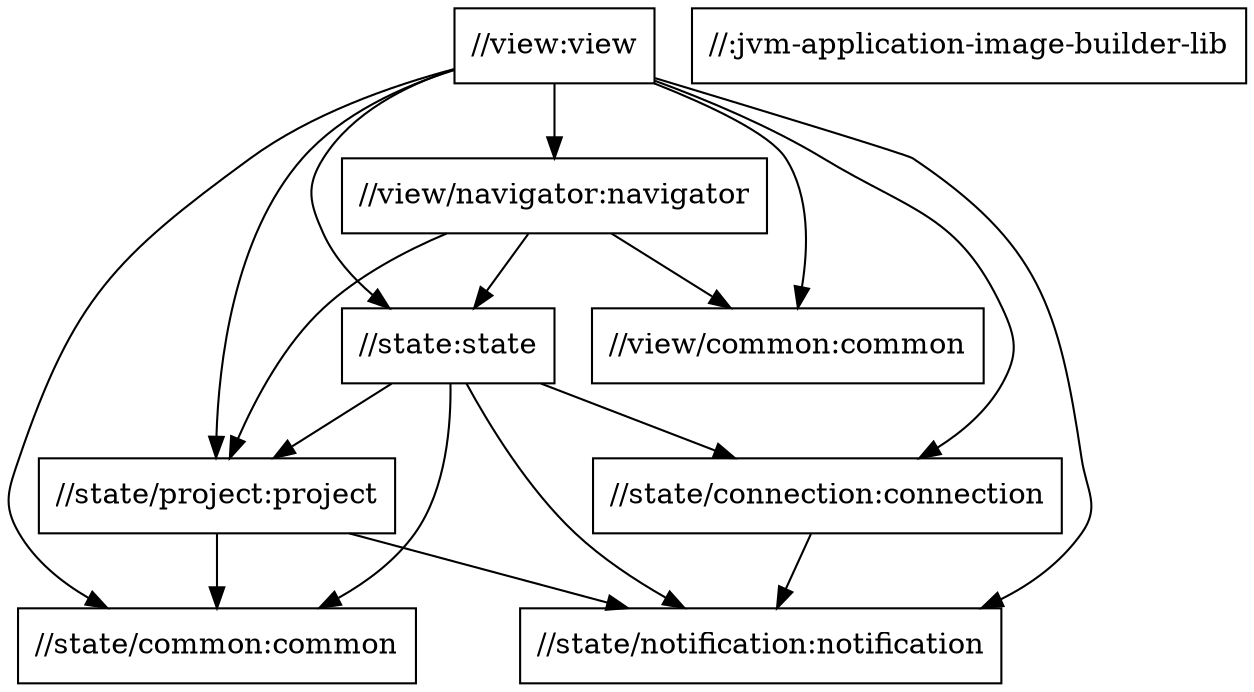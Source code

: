 digraph mygraph {
  node [shape=box];
  "//view:view"
  "//view:view" -> "//state/project:project"
  "//view:view" -> "//view/navigator:navigator"
  "//view:view" -> "//view/common:common"
  "//view:view" -> "//state:state"
  "//view:view" -> "//state/common:common"
  "//view:view" -> "//state/connection:connection"
  "//view:view" -> "//state/notification:notification"
  "//view/navigator:navigator"
  "//view/navigator:navigator" -> "//state:state"
  "//view/navigator:navigator" -> "//state/project:project"
  "//view/navigator:navigator" -> "//view/common:common"
  "//state:state"
  "//state:state" -> "//state/common:common"
  "//state:state" -> "//state/connection:connection"
  "//state:state" -> "//state/notification:notification"
  "//state:state" -> "//state/project:project"
  "//state/project:project"
  "//state/project:project" -> "//state/common:common"
  "//state/project:project" -> "//state/notification:notification"
  "//state/common:common"
  "//state/connection:connection"
  "//state/connection:connection" -> "//state/notification:notification"
  "//state/notification:notification"
  "//view/common:common"
  "//:jvm-application-image-builder-lib"
}
